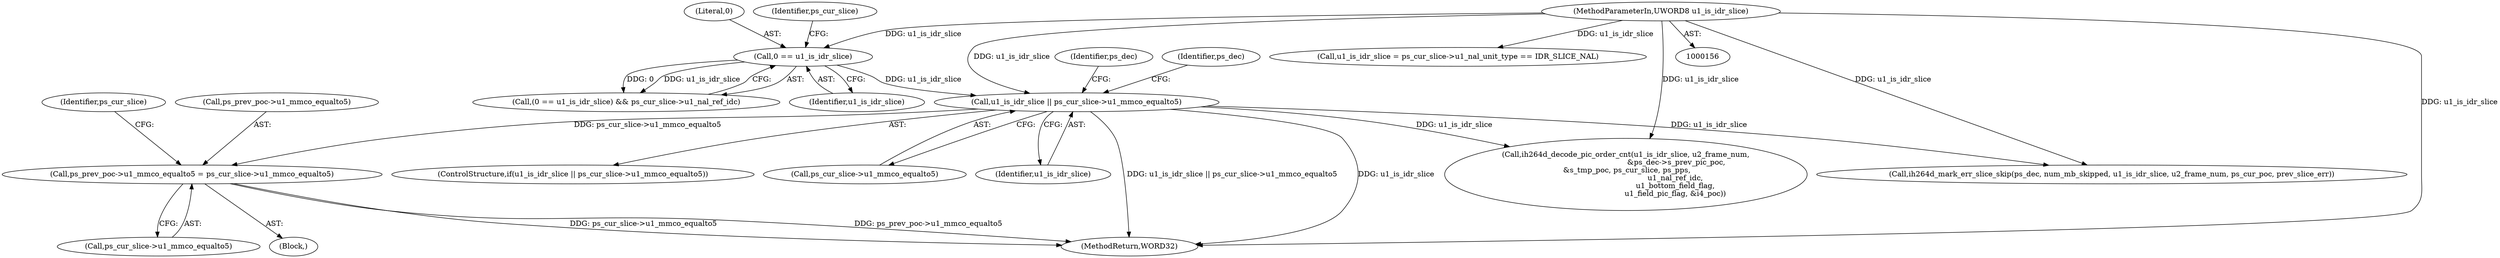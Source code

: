 digraph "0_Android_0b23c81c3dd9ec38f7e6806a3955fed1925541a0_2@pointer" {
"1000555" [label="(Call,ps_prev_poc->u1_mmco_equalto5 = ps_cur_slice->u1_mmco_equalto5)"];
"1000521" [label="(Call,u1_is_idr_slice || ps_cur_slice->u1_mmco_equalto5)"];
"1000507" [label="(Call,0 == u1_is_idr_slice)"];
"1000157" [label="(MethodParameterIn,UWORD8 u1_is_idr_slice)"];
"1002619" [label="(MethodReturn,WORD32)"];
"1000508" [label="(Literal,0)"];
"1000522" [label="(Identifier,u1_is_idr_slice)"];
"1000506" [label="(Call,(0 == u1_is_idr_slice) && ps_cur_slice->u1_nal_ref_idc)"];
"1000507" [label="(Call,0 == u1_is_idr_slice)"];
"1000564" [label="(Identifier,ps_cur_slice)"];
"1000509" [label="(Identifier,u1_is_idr_slice)"];
"1000556" [label="(Call,ps_prev_poc->u1_mmco_equalto5)"];
"1000520" [label="(ControlStructure,if(u1_is_idr_slice || ps_cur_slice->u1_mmco_equalto5))"];
"1000521" [label="(Call,u1_is_idr_slice || ps_cur_slice->u1_mmco_equalto5)"];
"1000523" [label="(Call,ps_cur_slice->u1_mmco_equalto5)"];
"1000157" [label="(MethodParameterIn,UWORD8 u1_is_idr_slice)"];
"1001424" [label="(Call,ih264d_decode_pic_order_cnt(u1_is_idr_slice, u2_frame_num,\n                                           &ps_dec->s_prev_pic_poc,\n &s_tmp_poc, ps_cur_slice, ps_pps,\n                                          u1_nal_ref_idc,\n                                          u1_bottom_field_flag,\n                                          u1_field_pic_flag, &i4_poc))"];
"1000511" [label="(Identifier,ps_cur_slice)"];
"1001017" [label="(Call,u1_is_idr_slice = ps_cur_slice->u1_nal_unit_type == IDR_SLICE_NAL)"];
"1000534" [label="(Identifier,ps_dec)"];
"1000559" [label="(Call,ps_cur_slice->u1_mmco_equalto5)"];
"1000555" [label="(Call,ps_prev_poc->u1_mmco_equalto5 = ps_cur_slice->u1_mmco_equalto5)"];
"1000528" [label="(Identifier,ps_dec)"];
"1000480" [label="(Block,)"];
"1001182" [label="(Call,ih264d_mark_err_slice_skip(ps_dec, num_mb_skipped, u1_is_idr_slice, u2_frame_num, ps_cur_poc, prev_slice_err))"];
"1000555" -> "1000480"  [label="AST: "];
"1000555" -> "1000559"  [label="CFG: "];
"1000556" -> "1000555"  [label="AST: "];
"1000559" -> "1000555"  [label="AST: "];
"1000564" -> "1000555"  [label="CFG: "];
"1000555" -> "1002619"  [label="DDG: ps_prev_poc->u1_mmco_equalto5"];
"1000555" -> "1002619"  [label="DDG: ps_cur_slice->u1_mmco_equalto5"];
"1000521" -> "1000555"  [label="DDG: ps_cur_slice->u1_mmco_equalto5"];
"1000521" -> "1000520"  [label="AST: "];
"1000521" -> "1000522"  [label="CFG: "];
"1000521" -> "1000523"  [label="CFG: "];
"1000522" -> "1000521"  [label="AST: "];
"1000523" -> "1000521"  [label="AST: "];
"1000528" -> "1000521"  [label="CFG: "];
"1000534" -> "1000521"  [label="CFG: "];
"1000521" -> "1002619"  [label="DDG: u1_is_idr_slice"];
"1000521" -> "1002619"  [label="DDG: u1_is_idr_slice || ps_cur_slice->u1_mmco_equalto5"];
"1000507" -> "1000521"  [label="DDG: u1_is_idr_slice"];
"1000157" -> "1000521"  [label="DDG: u1_is_idr_slice"];
"1000521" -> "1001182"  [label="DDG: u1_is_idr_slice"];
"1000521" -> "1001424"  [label="DDG: u1_is_idr_slice"];
"1000507" -> "1000506"  [label="AST: "];
"1000507" -> "1000509"  [label="CFG: "];
"1000508" -> "1000507"  [label="AST: "];
"1000509" -> "1000507"  [label="AST: "];
"1000511" -> "1000507"  [label="CFG: "];
"1000506" -> "1000507"  [label="CFG: "];
"1000507" -> "1000506"  [label="DDG: 0"];
"1000507" -> "1000506"  [label="DDG: u1_is_idr_slice"];
"1000157" -> "1000507"  [label="DDG: u1_is_idr_slice"];
"1000157" -> "1000156"  [label="AST: "];
"1000157" -> "1002619"  [label="DDG: u1_is_idr_slice"];
"1000157" -> "1001017"  [label="DDG: u1_is_idr_slice"];
"1000157" -> "1001182"  [label="DDG: u1_is_idr_slice"];
"1000157" -> "1001424"  [label="DDG: u1_is_idr_slice"];
}
